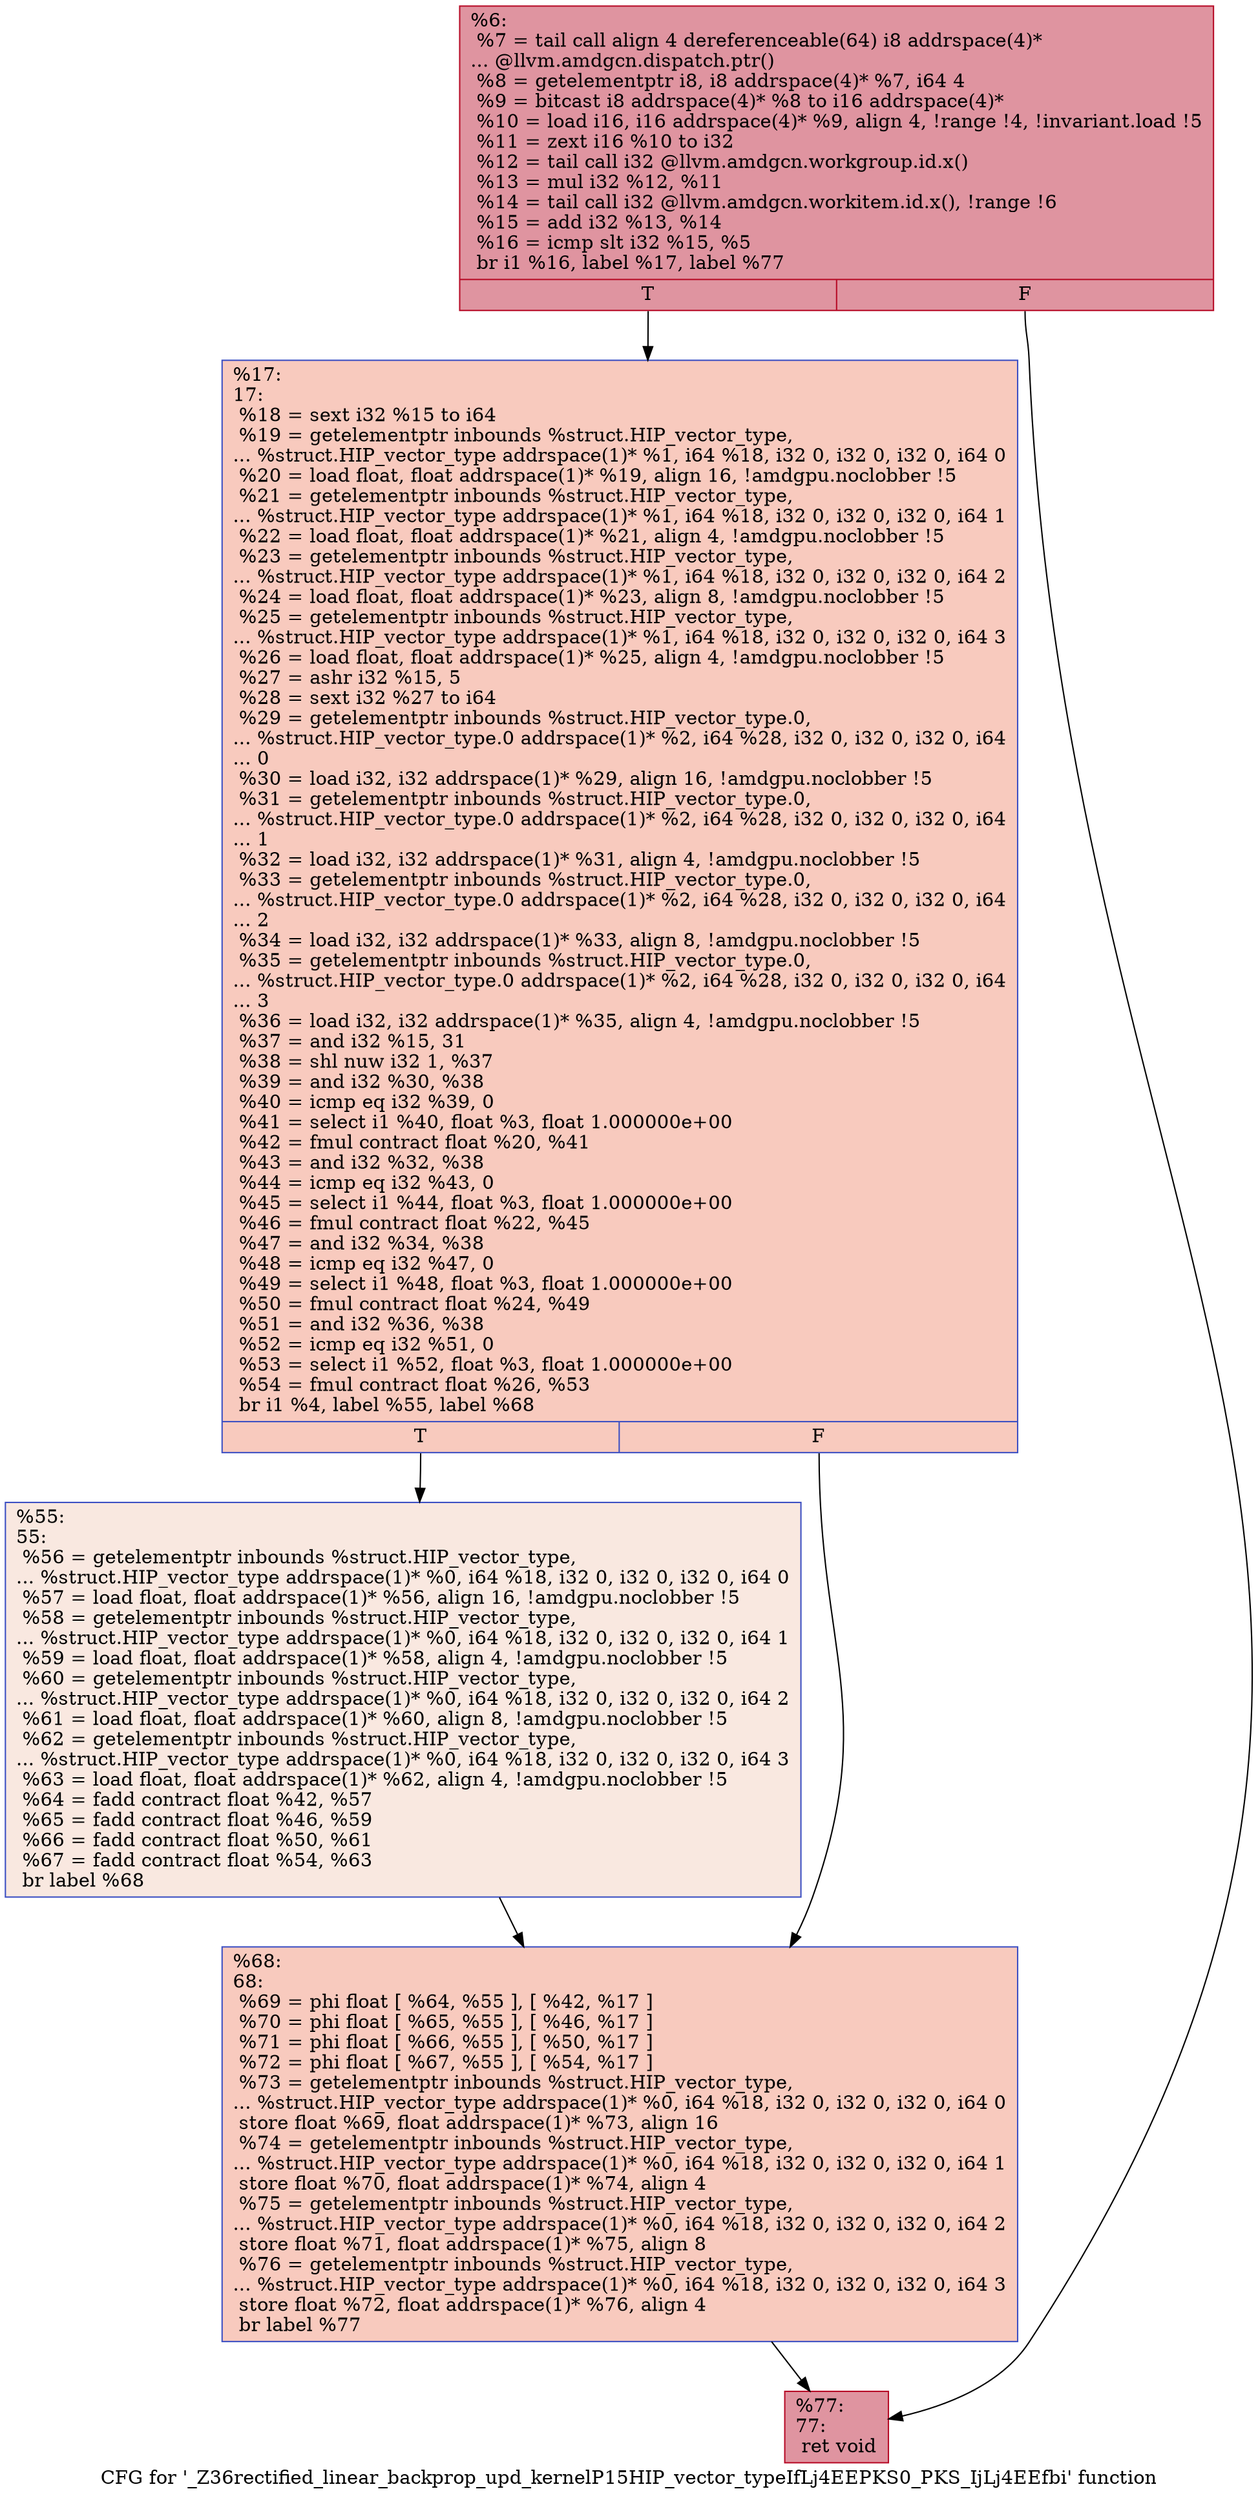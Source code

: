 digraph "CFG for '_Z36rectified_linear_backprop_upd_kernelP15HIP_vector_typeIfLj4EEPKS0_PKS_IjLj4EEfbi' function" {
	label="CFG for '_Z36rectified_linear_backprop_upd_kernelP15HIP_vector_typeIfLj4EEPKS0_PKS_IjLj4EEfbi' function";

	Node0x61d0de0 [shape=record,color="#b70d28ff", style=filled, fillcolor="#b70d2870",label="{%6:\l  %7 = tail call align 4 dereferenceable(64) i8 addrspace(4)*\l... @llvm.amdgcn.dispatch.ptr()\l  %8 = getelementptr i8, i8 addrspace(4)* %7, i64 4\l  %9 = bitcast i8 addrspace(4)* %8 to i16 addrspace(4)*\l  %10 = load i16, i16 addrspace(4)* %9, align 4, !range !4, !invariant.load !5\l  %11 = zext i16 %10 to i32\l  %12 = tail call i32 @llvm.amdgcn.workgroup.id.x()\l  %13 = mul i32 %12, %11\l  %14 = tail call i32 @llvm.amdgcn.workitem.id.x(), !range !6\l  %15 = add i32 %13, %14\l  %16 = icmp slt i32 %15, %5\l  br i1 %16, label %17, label %77\l|{<s0>T|<s1>F}}"];
	Node0x61d0de0:s0 -> Node0x61d1650;
	Node0x61d0de0:s1 -> Node0x61d2d40;
	Node0x61d1650 [shape=record,color="#3d50c3ff", style=filled, fillcolor="#ef886b70",label="{%17:\l17:                                               \l  %18 = sext i32 %15 to i64\l  %19 = getelementptr inbounds %struct.HIP_vector_type,\l... %struct.HIP_vector_type addrspace(1)* %1, i64 %18, i32 0, i32 0, i32 0, i64 0\l  %20 = load float, float addrspace(1)* %19, align 16, !amdgpu.noclobber !5\l  %21 = getelementptr inbounds %struct.HIP_vector_type,\l... %struct.HIP_vector_type addrspace(1)* %1, i64 %18, i32 0, i32 0, i32 0, i64 1\l  %22 = load float, float addrspace(1)* %21, align 4, !amdgpu.noclobber !5\l  %23 = getelementptr inbounds %struct.HIP_vector_type,\l... %struct.HIP_vector_type addrspace(1)* %1, i64 %18, i32 0, i32 0, i32 0, i64 2\l  %24 = load float, float addrspace(1)* %23, align 8, !amdgpu.noclobber !5\l  %25 = getelementptr inbounds %struct.HIP_vector_type,\l... %struct.HIP_vector_type addrspace(1)* %1, i64 %18, i32 0, i32 0, i32 0, i64 3\l  %26 = load float, float addrspace(1)* %25, align 4, !amdgpu.noclobber !5\l  %27 = ashr i32 %15, 5\l  %28 = sext i32 %27 to i64\l  %29 = getelementptr inbounds %struct.HIP_vector_type.0,\l... %struct.HIP_vector_type.0 addrspace(1)* %2, i64 %28, i32 0, i32 0, i32 0, i64\l... 0\l  %30 = load i32, i32 addrspace(1)* %29, align 16, !amdgpu.noclobber !5\l  %31 = getelementptr inbounds %struct.HIP_vector_type.0,\l... %struct.HIP_vector_type.0 addrspace(1)* %2, i64 %28, i32 0, i32 0, i32 0, i64\l... 1\l  %32 = load i32, i32 addrspace(1)* %31, align 4, !amdgpu.noclobber !5\l  %33 = getelementptr inbounds %struct.HIP_vector_type.0,\l... %struct.HIP_vector_type.0 addrspace(1)* %2, i64 %28, i32 0, i32 0, i32 0, i64\l... 2\l  %34 = load i32, i32 addrspace(1)* %33, align 8, !amdgpu.noclobber !5\l  %35 = getelementptr inbounds %struct.HIP_vector_type.0,\l... %struct.HIP_vector_type.0 addrspace(1)* %2, i64 %28, i32 0, i32 0, i32 0, i64\l... 3\l  %36 = load i32, i32 addrspace(1)* %35, align 4, !amdgpu.noclobber !5\l  %37 = and i32 %15, 31\l  %38 = shl nuw i32 1, %37\l  %39 = and i32 %30, %38\l  %40 = icmp eq i32 %39, 0\l  %41 = select i1 %40, float %3, float 1.000000e+00\l  %42 = fmul contract float %20, %41\l  %43 = and i32 %32, %38\l  %44 = icmp eq i32 %43, 0\l  %45 = select i1 %44, float %3, float 1.000000e+00\l  %46 = fmul contract float %22, %45\l  %47 = and i32 %34, %38\l  %48 = icmp eq i32 %47, 0\l  %49 = select i1 %48, float %3, float 1.000000e+00\l  %50 = fmul contract float %24, %49\l  %51 = and i32 %36, %38\l  %52 = icmp eq i32 %51, 0\l  %53 = select i1 %52, float %3, float 1.000000e+00\l  %54 = fmul contract float %26, %53\l  br i1 %4, label %55, label %68\l|{<s0>T|<s1>F}}"];
	Node0x61d1650:s0 -> Node0x61d5a20;
	Node0x61d1650:s1 -> Node0x61d5ab0;
	Node0x61d5a20 [shape=record,color="#3d50c3ff", style=filled, fillcolor="#f1ccb870",label="{%55:\l55:                                               \l  %56 = getelementptr inbounds %struct.HIP_vector_type,\l... %struct.HIP_vector_type addrspace(1)* %0, i64 %18, i32 0, i32 0, i32 0, i64 0\l  %57 = load float, float addrspace(1)* %56, align 16, !amdgpu.noclobber !5\l  %58 = getelementptr inbounds %struct.HIP_vector_type,\l... %struct.HIP_vector_type addrspace(1)* %0, i64 %18, i32 0, i32 0, i32 0, i64 1\l  %59 = load float, float addrspace(1)* %58, align 4, !amdgpu.noclobber !5\l  %60 = getelementptr inbounds %struct.HIP_vector_type,\l... %struct.HIP_vector_type addrspace(1)* %0, i64 %18, i32 0, i32 0, i32 0, i64 2\l  %61 = load float, float addrspace(1)* %60, align 8, !amdgpu.noclobber !5\l  %62 = getelementptr inbounds %struct.HIP_vector_type,\l... %struct.HIP_vector_type addrspace(1)* %0, i64 %18, i32 0, i32 0, i32 0, i64 3\l  %63 = load float, float addrspace(1)* %62, align 4, !amdgpu.noclobber !5\l  %64 = fadd contract float %42, %57\l  %65 = fadd contract float %46, %59\l  %66 = fadd contract float %50, %61\l  %67 = fadd contract float %54, %63\l  br label %68\l}"];
	Node0x61d5a20 -> Node0x61d5ab0;
	Node0x61d5ab0 [shape=record,color="#3d50c3ff", style=filled, fillcolor="#ef886b70",label="{%68:\l68:                                               \l  %69 = phi float [ %64, %55 ], [ %42, %17 ]\l  %70 = phi float [ %65, %55 ], [ %46, %17 ]\l  %71 = phi float [ %66, %55 ], [ %50, %17 ]\l  %72 = phi float [ %67, %55 ], [ %54, %17 ]\l  %73 = getelementptr inbounds %struct.HIP_vector_type,\l... %struct.HIP_vector_type addrspace(1)* %0, i64 %18, i32 0, i32 0, i32 0, i64 0\l  store float %69, float addrspace(1)* %73, align 16\l  %74 = getelementptr inbounds %struct.HIP_vector_type,\l... %struct.HIP_vector_type addrspace(1)* %0, i64 %18, i32 0, i32 0, i32 0, i64 1\l  store float %70, float addrspace(1)* %74, align 4\l  %75 = getelementptr inbounds %struct.HIP_vector_type,\l... %struct.HIP_vector_type addrspace(1)* %0, i64 %18, i32 0, i32 0, i32 0, i64 2\l  store float %71, float addrspace(1)* %75, align 8\l  %76 = getelementptr inbounds %struct.HIP_vector_type,\l... %struct.HIP_vector_type addrspace(1)* %0, i64 %18, i32 0, i32 0, i32 0, i64 3\l  store float %72, float addrspace(1)* %76, align 4\l  br label %77\l}"];
	Node0x61d5ab0 -> Node0x61d2d40;
	Node0x61d2d40 [shape=record,color="#b70d28ff", style=filled, fillcolor="#b70d2870",label="{%77:\l77:                                               \l  ret void\l}"];
}

